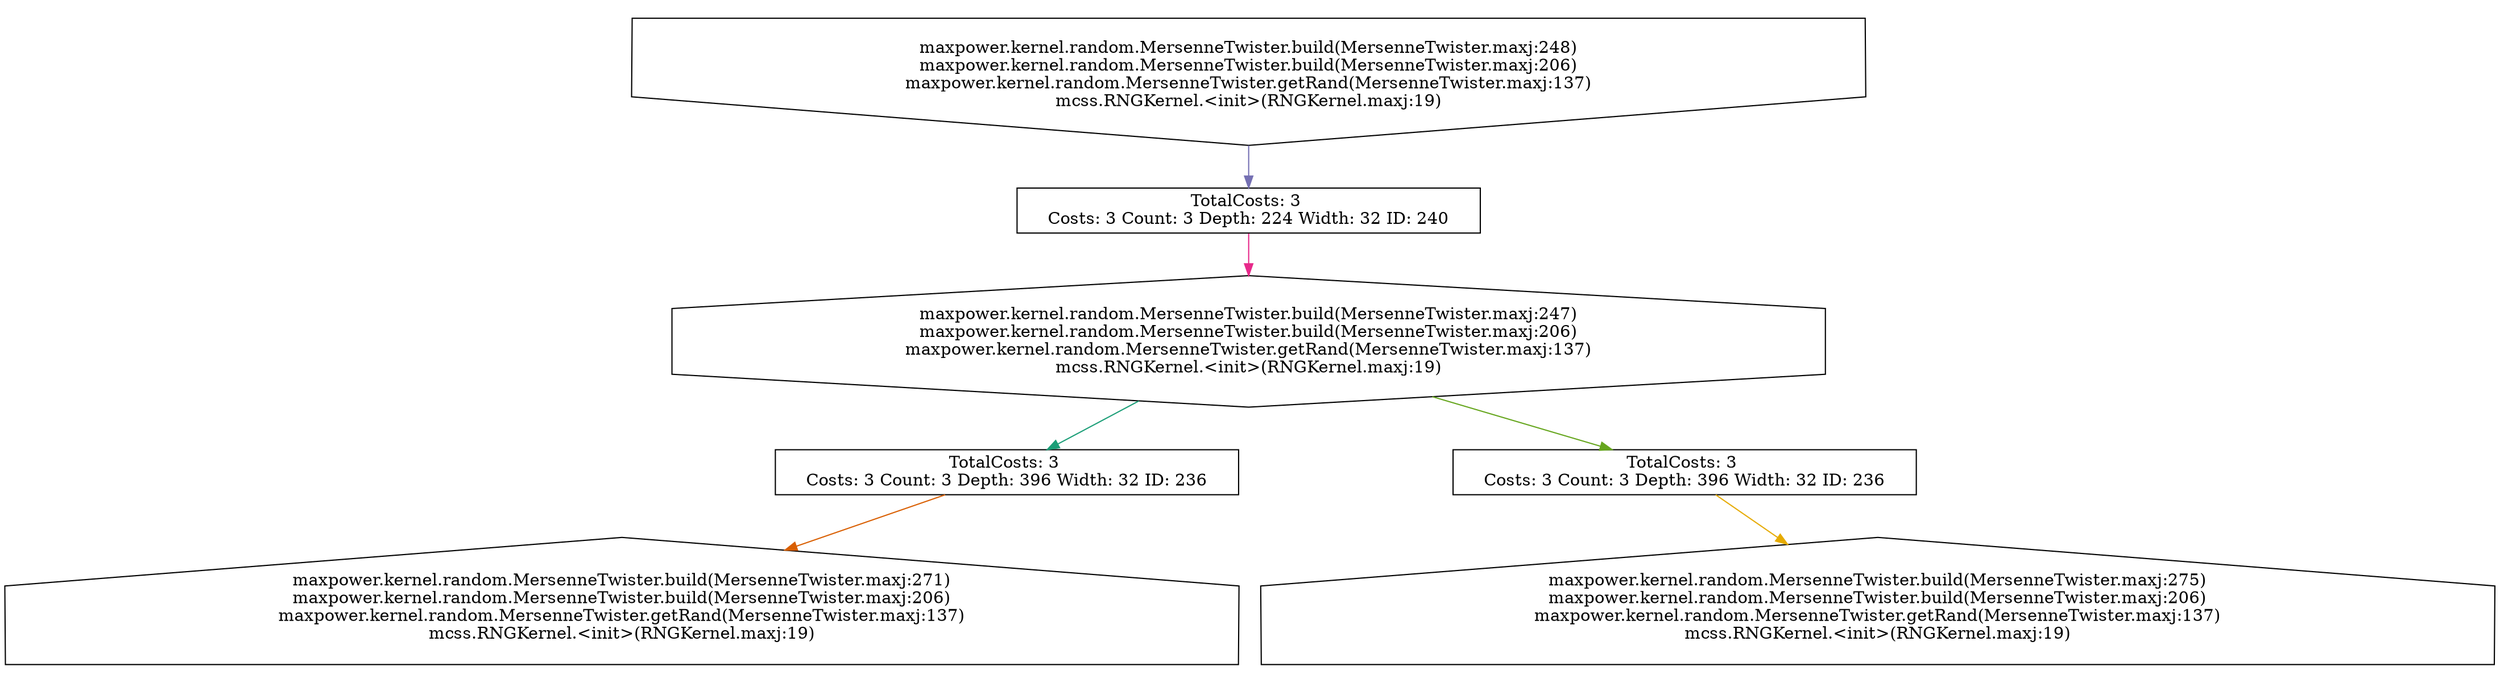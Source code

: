 digraph fifoReportGraph {
	NodeMersenneTwister248MersenneTwister206MersenneTwister137RNGKernel19MCSSManager17MCSSManager33 [shape=invhouse, label="maxpower.kernel.random.MersenneTwister.build(MersenneTwister.maxj:248)\nmaxpower.kernel.random.MersenneTwister.build(MersenneTwister.maxj:206)\nmaxpower.kernel.random.MersenneTwister.getRand(MersenneTwister.maxj:137)\nmcss.RNGKernel.<init>(RNGKernel.maxj:19)\n"];
	NodeMersenneTwister271MersenneTwister206MersenneTwister137RNGKernel19MCSSManager17MCSSManager33 [shape=house, label="maxpower.kernel.random.MersenneTwister.build(MersenneTwister.maxj:271)\nmaxpower.kernel.random.MersenneTwister.build(MersenneTwister.maxj:206)\nmaxpower.kernel.random.MersenneTwister.getRand(MersenneTwister.maxj:137)\nmcss.RNGKernel.<init>(RNGKernel.maxj:19)\n"];
	NodeMersenneTwister247MersenneTwister206MersenneTwister137RNGKernel19MCSSManager17MCSSManager33 [shape=hexagon, orientation=90, label="maxpower.kernel.random.MersenneTwister.build(MersenneTwister.maxj:247)\nmaxpower.kernel.random.MersenneTwister.build(MersenneTwister.maxj:206)\nmaxpower.kernel.random.MersenneTwister.getRand(MersenneTwister.maxj:137)\nmcss.RNGKernel.<init>(RNGKernel.maxj:19)\n"];
	NodeMersenneTwister275MersenneTwister206MersenneTwister137RNGKernel19MCSSManager17MCSSManager33 [shape=house, label="maxpower.kernel.random.MersenneTwister.build(MersenneTwister.maxj:275)\nmaxpower.kernel.random.MersenneTwister.build(MersenneTwister.maxj:206)\nmaxpower.kernel.random.MersenneTwister.getRand(MersenneTwister.maxj:137)\nmcss.RNGKernel.<init>(RNGKernel.maxj:19)\n"];
	NodeMersenneTwister247MersenneTwister206MersenneTwister137RNGKernel19MCSSManager17MCSSManager33NodeMersenneTwister271MersenneTwister206MersenneTwister137RNGKernel19MCSSManager17MCSSManager33FIFO [shape=box, label="TotalCosts: 3 \n    Costs: 3 Count: 3 Depth: 396 Width: 32 ID: 236    \n"];
	NodeMersenneTwister248MersenneTwister206MersenneTwister137RNGKernel19MCSSManager17MCSSManager33NodeMersenneTwister247MersenneTwister206MersenneTwister137RNGKernel19MCSSManager17MCSSManager33FIFO [shape=box, label="TotalCosts: 3 \n    Costs: 3 Count: 3 Depth: 224 Width: 32 ID: 240    \n"];
	NodeMersenneTwister247MersenneTwister206MersenneTwister137RNGKernel19MCSSManager17MCSSManager33NodeMersenneTwister275MersenneTwister206MersenneTwister137RNGKernel19MCSSManager17MCSSManager33FIFO [shape=box, label="TotalCosts: 3 \n    Costs: 3 Count: 3 Depth: 396 Width: 32 ID: 236    \n"];
	NodeMersenneTwister247MersenneTwister206MersenneTwister137RNGKernel19MCSSManager17MCSSManager33 -> NodeMersenneTwister247MersenneTwister206MersenneTwister137RNGKernel19MCSSManager17MCSSManager33NodeMersenneTwister271MersenneTwister206MersenneTwister137RNGKernel19MCSSManager17MCSSManager33FIFO[color="/dark28/1"]
	NodeMersenneTwister247MersenneTwister206MersenneTwister137RNGKernel19MCSSManager17MCSSManager33NodeMersenneTwister271MersenneTwister206MersenneTwister137RNGKernel19MCSSManager17MCSSManager33FIFO -> NodeMersenneTwister271MersenneTwister206MersenneTwister137RNGKernel19MCSSManager17MCSSManager33[color="/dark28/2"]
	NodeMersenneTwister248MersenneTwister206MersenneTwister137RNGKernel19MCSSManager17MCSSManager33 -> NodeMersenneTwister248MersenneTwister206MersenneTwister137RNGKernel19MCSSManager17MCSSManager33NodeMersenneTwister247MersenneTwister206MersenneTwister137RNGKernel19MCSSManager17MCSSManager33FIFO[color="/dark28/3"]
	NodeMersenneTwister248MersenneTwister206MersenneTwister137RNGKernel19MCSSManager17MCSSManager33NodeMersenneTwister247MersenneTwister206MersenneTwister137RNGKernel19MCSSManager17MCSSManager33FIFO -> NodeMersenneTwister247MersenneTwister206MersenneTwister137RNGKernel19MCSSManager17MCSSManager33[color="/dark28/4"]
	NodeMersenneTwister247MersenneTwister206MersenneTwister137RNGKernel19MCSSManager17MCSSManager33 -> NodeMersenneTwister247MersenneTwister206MersenneTwister137RNGKernel19MCSSManager17MCSSManager33NodeMersenneTwister275MersenneTwister206MersenneTwister137RNGKernel19MCSSManager17MCSSManager33FIFO[color="/dark28/5"]
	NodeMersenneTwister247MersenneTwister206MersenneTwister137RNGKernel19MCSSManager17MCSSManager33NodeMersenneTwister275MersenneTwister206MersenneTwister137RNGKernel19MCSSManager17MCSSManager33FIFO -> NodeMersenneTwister275MersenneTwister206MersenneTwister137RNGKernel19MCSSManager17MCSSManager33[color="/dark28/6"]
}
